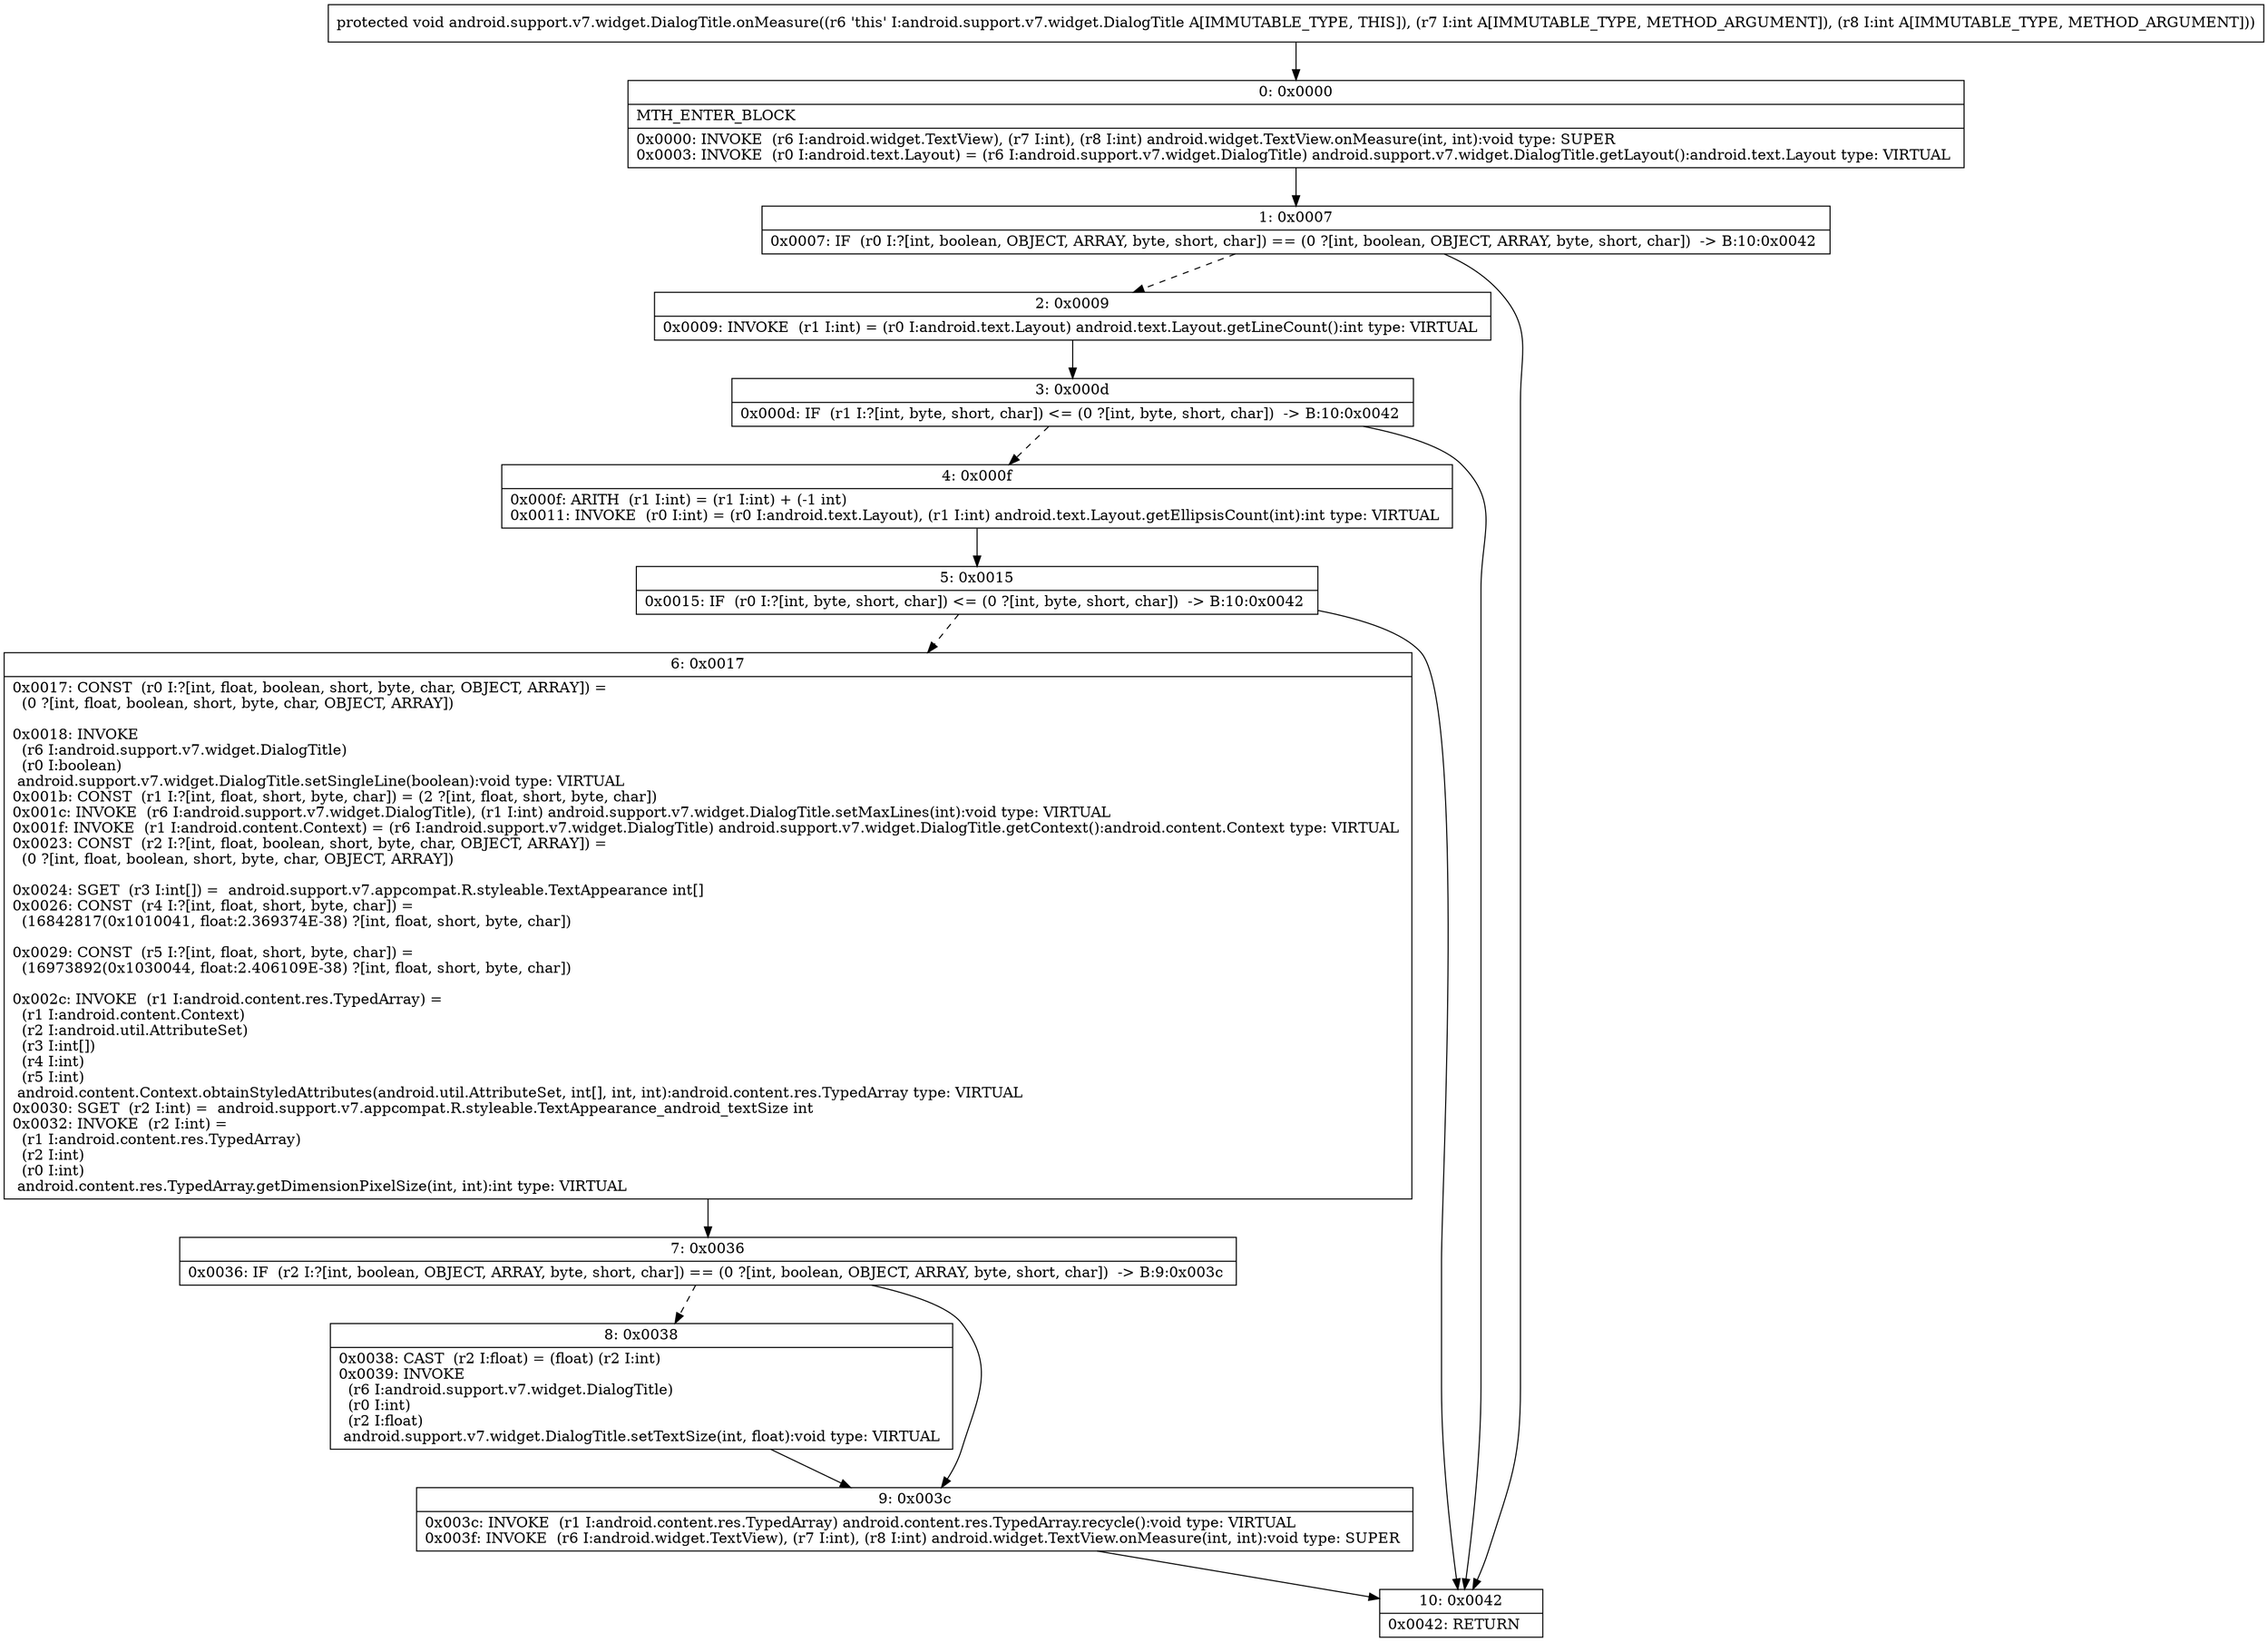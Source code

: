 digraph "CFG forandroid.support.v7.widget.DialogTitle.onMeasure(II)V" {
Node_0 [shape=record,label="{0\:\ 0x0000|MTH_ENTER_BLOCK\l|0x0000: INVOKE  (r6 I:android.widget.TextView), (r7 I:int), (r8 I:int) android.widget.TextView.onMeasure(int, int):void type: SUPER \l0x0003: INVOKE  (r0 I:android.text.Layout) = (r6 I:android.support.v7.widget.DialogTitle) android.support.v7.widget.DialogTitle.getLayout():android.text.Layout type: VIRTUAL \l}"];
Node_1 [shape=record,label="{1\:\ 0x0007|0x0007: IF  (r0 I:?[int, boolean, OBJECT, ARRAY, byte, short, char]) == (0 ?[int, boolean, OBJECT, ARRAY, byte, short, char])  \-\> B:10:0x0042 \l}"];
Node_2 [shape=record,label="{2\:\ 0x0009|0x0009: INVOKE  (r1 I:int) = (r0 I:android.text.Layout) android.text.Layout.getLineCount():int type: VIRTUAL \l}"];
Node_3 [shape=record,label="{3\:\ 0x000d|0x000d: IF  (r1 I:?[int, byte, short, char]) \<= (0 ?[int, byte, short, char])  \-\> B:10:0x0042 \l}"];
Node_4 [shape=record,label="{4\:\ 0x000f|0x000f: ARITH  (r1 I:int) = (r1 I:int) + (\-1 int) \l0x0011: INVOKE  (r0 I:int) = (r0 I:android.text.Layout), (r1 I:int) android.text.Layout.getEllipsisCount(int):int type: VIRTUAL \l}"];
Node_5 [shape=record,label="{5\:\ 0x0015|0x0015: IF  (r0 I:?[int, byte, short, char]) \<= (0 ?[int, byte, short, char])  \-\> B:10:0x0042 \l}"];
Node_6 [shape=record,label="{6\:\ 0x0017|0x0017: CONST  (r0 I:?[int, float, boolean, short, byte, char, OBJECT, ARRAY]) = \l  (0 ?[int, float, boolean, short, byte, char, OBJECT, ARRAY])\l \l0x0018: INVOKE  \l  (r6 I:android.support.v7.widget.DialogTitle)\l  (r0 I:boolean)\l android.support.v7.widget.DialogTitle.setSingleLine(boolean):void type: VIRTUAL \l0x001b: CONST  (r1 I:?[int, float, short, byte, char]) = (2 ?[int, float, short, byte, char]) \l0x001c: INVOKE  (r6 I:android.support.v7.widget.DialogTitle), (r1 I:int) android.support.v7.widget.DialogTitle.setMaxLines(int):void type: VIRTUAL \l0x001f: INVOKE  (r1 I:android.content.Context) = (r6 I:android.support.v7.widget.DialogTitle) android.support.v7.widget.DialogTitle.getContext():android.content.Context type: VIRTUAL \l0x0023: CONST  (r2 I:?[int, float, boolean, short, byte, char, OBJECT, ARRAY]) = \l  (0 ?[int, float, boolean, short, byte, char, OBJECT, ARRAY])\l \l0x0024: SGET  (r3 I:int[]) =  android.support.v7.appcompat.R.styleable.TextAppearance int[] \l0x0026: CONST  (r4 I:?[int, float, short, byte, char]) = \l  (16842817(0x1010041, float:2.369374E\-38) ?[int, float, short, byte, char])\l \l0x0029: CONST  (r5 I:?[int, float, short, byte, char]) = \l  (16973892(0x1030044, float:2.406109E\-38) ?[int, float, short, byte, char])\l \l0x002c: INVOKE  (r1 I:android.content.res.TypedArray) = \l  (r1 I:android.content.Context)\l  (r2 I:android.util.AttributeSet)\l  (r3 I:int[])\l  (r4 I:int)\l  (r5 I:int)\l android.content.Context.obtainStyledAttributes(android.util.AttributeSet, int[], int, int):android.content.res.TypedArray type: VIRTUAL \l0x0030: SGET  (r2 I:int) =  android.support.v7.appcompat.R.styleable.TextAppearance_android_textSize int \l0x0032: INVOKE  (r2 I:int) = \l  (r1 I:android.content.res.TypedArray)\l  (r2 I:int)\l  (r0 I:int)\l android.content.res.TypedArray.getDimensionPixelSize(int, int):int type: VIRTUAL \l}"];
Node_7 [shape=record,label="{7\:\ 0x0036|0x0036: IF  (r2 I:?[int, boolean, OBJECT, ARRAY, byte, short, char]) == (0 ?[int, boolean, OBJECT, ARRAY, byte, short, char])  \-\> B:9:0x003c \l}"];
Node_8 [shape=record,label="{8\:\ 0x0038|0x0038: CAST  (r2 I:float) = (float) (r2 I:int) \l0x0039: INVOKE  \l  (r6 I:android.support.v7.widget.DialogTitle)\l  (r0 I:int)\l  (r2 I:float)\l android.support.v7.widget.DialogTitle.setTextSize(int, float):void type: VIRTUAL \l}"];
Node_9 [shape=record,label="{9\:\ 0x003c|0x003c: INVOKE  (r1 I:android.content.res.TypedArray) android.content.res.TypedArray.recycle():void type: VIRTUAL \l0x003f: INVOKE  (r6 I:android.widget.TextView), (r7 I:int), (r8 I:int) android.widget.TextView.onMeasure(int, int):void type: SUPER \l}"];
Node_10 [shape=record,label="{10\:\ 0x0042|0x0042: RETURN   \l}"];
MethodNode[shape=record,label="{protected void android.support.v7.widget.DialogTitle.onMeasure((r6 'this' I:android.support.v7.widget.DialogTitle A[IMMUTABLE_TYPE, THIS]), (r7 I:int A[IMMUTABLE_TYPE, METHOD_ARGUMENT]), (r8 I:int A[IMMUTABLE_TYPE, METHOD_ARGUMENT])) }"];
MethodNode -> Node_0;
Node_0 -> Node_1;
Node_1 -> Node_2[style=dashed];
Node_1 -> Node_10;
Node_2 -> Node_3;
Node_3 -> Node_4[style=dashed];
Node_3 -> Node_10;
Node_4 -> Node_5;
Node_5 -> Node_6[style=dashed];
Node_5 -> Node_10;
Node_6 -> Node_7;
Node_7 -> Node_8[style=dashed];
Node_7 -> Node_9;
Node_8 -> Node_9;
Node_9 -> Node_10;
}

